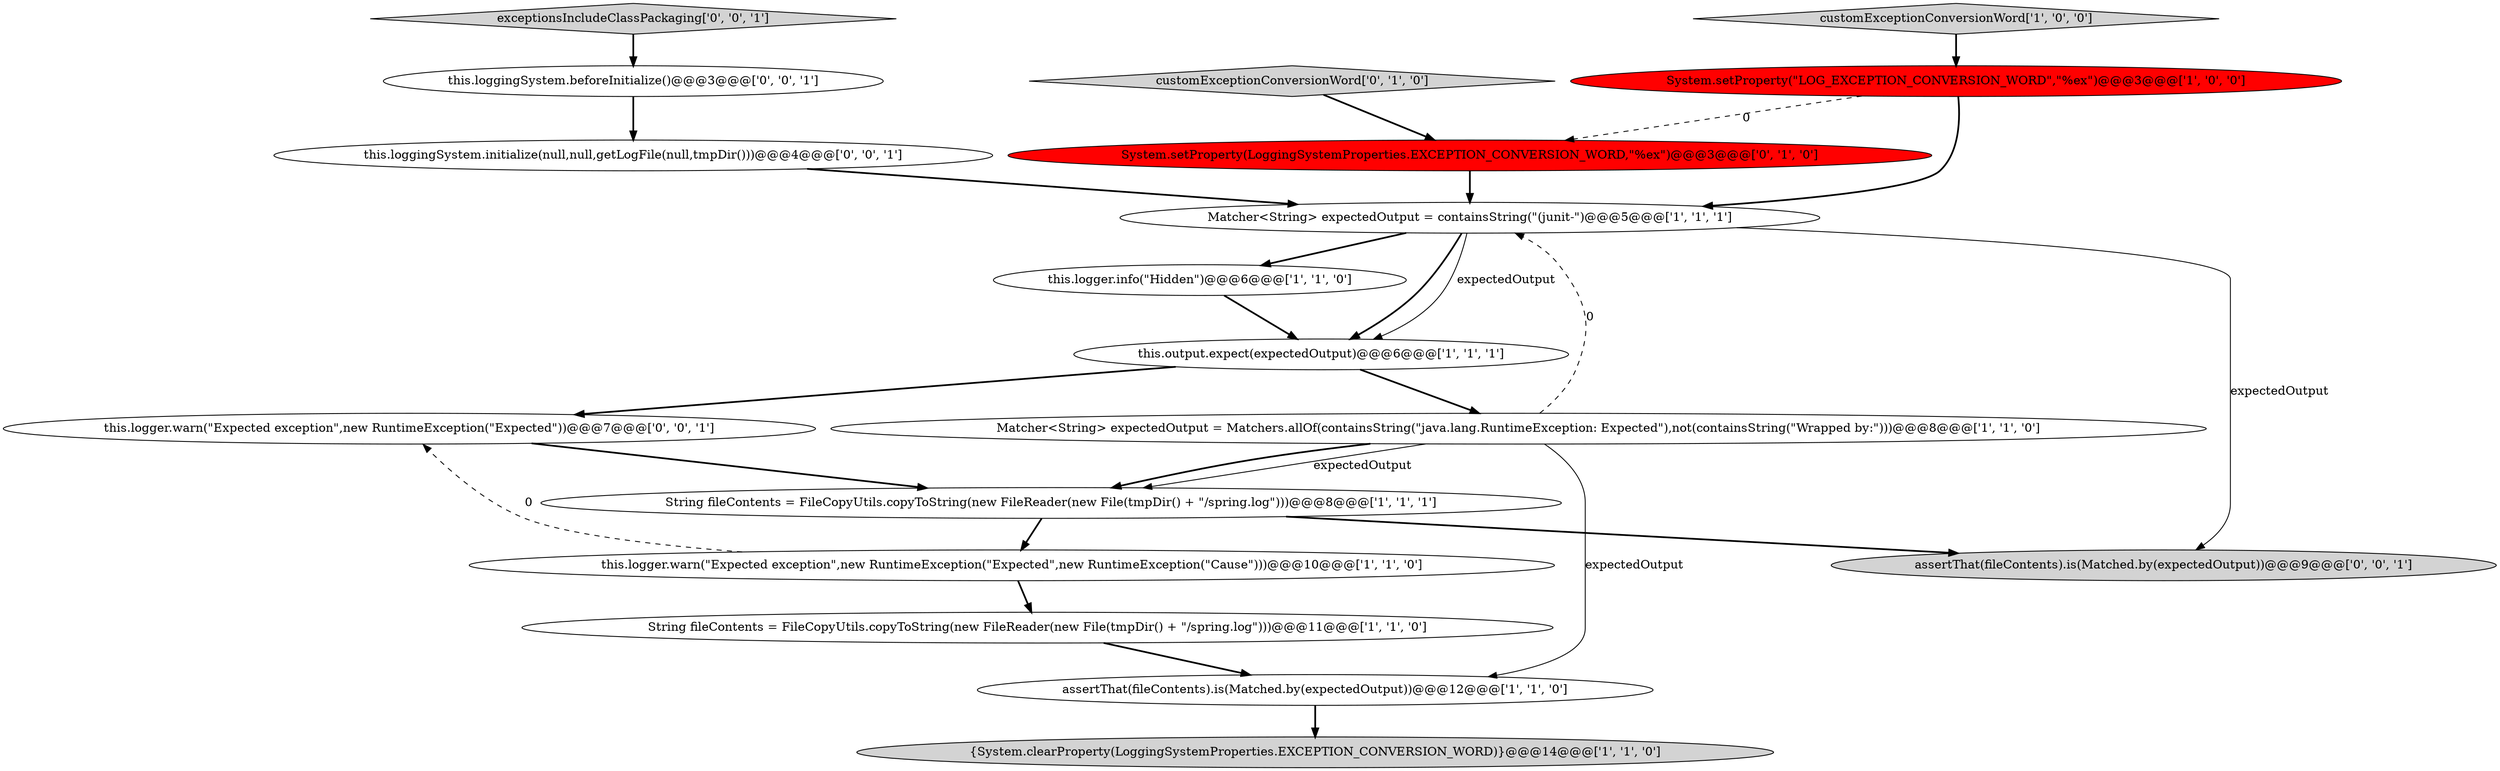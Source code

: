 digraph {
12 [style = filled, label = "customExceptionConversionWord['0', '1', '0']", fillcolor = lightgray, shape = diamond image = "AAA0AAABBB2BBB"];
14 [style = filled, label = "this.loggingSystem.initialize(null,null,getLogFile(null,tmpDir()))@@@4@@@['0', '0', '1']", fillcolor = white, shape = ellipse image = "AAA0AAABBB3BBB"];
11 [style = filled, label = "System.setProperty(LoggingSystemProperties.EXCEPTION_CONVERSION_WORD,\"%ex\")@@@3@@@['0', '1', '0']", fillcolor = red, shape = ellipse image = "AAA1AAABBB2BBB"];
0 [style = filled, label = "this.logger.info(\"Hidden\")@@@6@@@['1', '1', '0']", fillcolor = white, shape = ellipse image = "AAA0AAABBB1BBB"];
10 [style = filled, label = "{System.clearProperty(LoggingSystemProperties.EXCEPTION_CONVERSION_WORD)}@@@14@@@['1', '1', '0']", fillcolor = lightgray, shape = ellipse image = "AAA0AAABBB1BBB"];
17 [style = filled, label = "exceptionsIncludeClassPackaging['0', '0', '1']", fillcolor = lightgray, shape = diamond image = "AAA0AAABBB3BBB"];
1 [style = filled, label = "this.output.expect(expectedOutput)@@@6@@@['1', '1', '1']", fillcolor = white, shape = ellipse image = "AAA0AAABBB1BBB"];
2 [style = filled, label = "String fileContents = FileCopyUtils.copyToString(new FileReader(new File(tmpDir() + \"/spring.log\")))@@@8@@@['1', '1', '1']", fillcolor = white, shape = ellipse image = "AAA0AAABBB1BBB"];
4 [style = filled, label = "String fileContents = FileCopyUtils.copyToString(new FileReader(new File(tmpDir() + \"/spring.log\")))@@@11@@@['1', '1', '0']", fillcolor = white, shape = ellipse image = "AAA0AAABBB1BBB"];
7 [style = filled, label = "Matcher<String> expectedOutput = containsString(\"(junit-\")@@@5@@@['1', '1', '1']", fillcolor = white, shape = ellipse image = "AAA0AAABBB1BBB"];
3 [style = filled, label = "customExceptionConversionWord['1', '0', '0']", fillcolor = lightgray, shape = diamond image = "AAA0AAABBB1BBB"];
15 [style = filled, label = "this.logger.warn(\"Expected exception\",new RuntimeException(\"Expected\"))@@@7@@@['0', '0', '1']", fillcolor = white, shape = ellipse image = "AAA0AAABBB3BBB"];
5 [style = filled, label = "Matcher<String> expectedOutput = Matchers.allOf(containsString(\"java.lang.RuntimeException: Expected\"),not(containsString(\"Wrapped by:\")))@@@8@@@['1', '1', '0']", fillcolor = white, shape = ellipse image = "AAA0AAABBB1BBB"];
13 [style = filled, label = "this.loggingSystem.beforeInitialize()@@@3@@@['0', '0', '1']", fillcolor = white, shape = ellipse image = "AAA0AAABBB3BBB"];
6 [style = filled, label = "System.setProperty(\"LOG_EXCEPTION_CONVERSION_WORD\",\"%ex\")@@@3@@@['1', '0', '0']", fillcolor = red, shape = ellipse image = "AAA1AAABBB1BBB"];
16 [style = filled, label = "assertThat(fileContents).is(Matched.by(expectedOutput))@@@9@@@['0', '0', '1']", fillcolor = lightgray, shape = ellipse image = "AAA0AAABBB3BBB"];
9 [style = filled, label = "this.logger.warn(\"Expected exception\",new RuntimeException(\"Expected\",new RuntimeException(\"Cause\")))@@@10@@@['1', '1', '0']", fillcolor = white, shape = ellipse image = "AAA0AAABBB1BBB"];
8 [style = filled, label = "assertThat(fileContents).is(Matched.by(expectedOutput))@@@12@@@['1', '1', '0']", fillcolor = white, shape = ellipse image = "AAA0AAABBB1BBB"];
1->5 [style = bold, label=""];
8->10 [style = bold, label=""];
15->2 [style = bold, label=""];
7->1 [style = bold, label=""];
5->2 [style = solid, label="expectedOutput"];
1->15 [style = bold, label=""];
9->4 [style = bold, label=""];
6->11 [style = dashed, label="0"];
12->11 [style = bold, label=""];
5->8 [style = solid, label="expectedOutput"];
3->6 [style = bold, label=""];
7->1 [style = solid, label="expectedOutput"];
7->0 [style = bold, label=""];
2->9 [style = bold, label=""];
7->16 [style = solid, label="expectedOutput"];
14->7 [style = bold, label=""];
5->2 [style = bold, label=""];
0->1 [style = bold, label=""];
4->8 [style = bold, label=""];
17->13 [style = bold, label=""];
5->7 [style = dashed, label="0"];
6->7 [style = bold, label=""];
13->14 [style = bold, label=""];
11->7 [style = bold, label=""];
9->15 [style = dashed, label="0"];
2->16 [style = bold, label=""];
}
